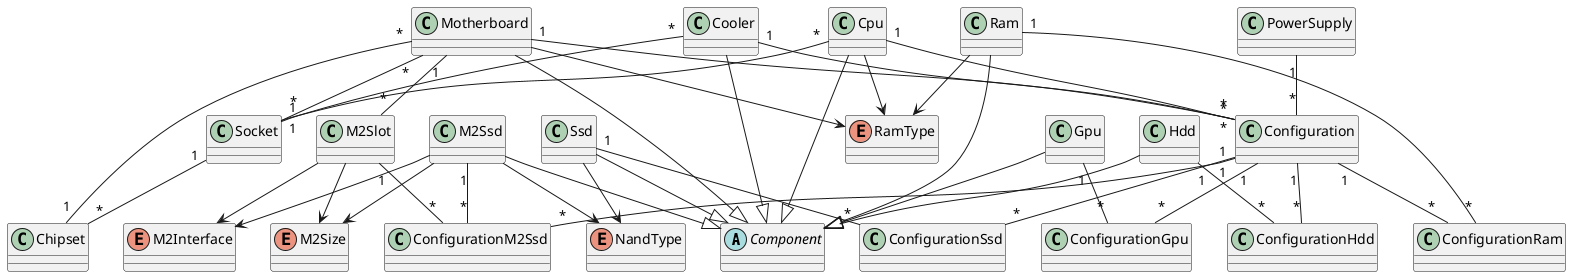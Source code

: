 @startuml Class diagram

abstract class Component

enum NandType

enum RamType

enum M2Size

enum M2Interface

Motherboard --> RamType
Motherboard --|> Component
Motherboard "*" -- "1" Socket
Motherboard "*" -- "1" Chipset
Motherboard "1" -- "*" M2Slot
Motherboard "1" -- "*" Configuration
class Motherboard

M2Slot --> M2Interface
M2Slot --> M2Size
M2Slot "1" -- "*" ConfigurationM2Ssd
class M2Slot

Socket "1" -- "*" Chipset
class Socket

class Chipset

Cpu --|> Component
Cpu --> RamType
Cpu "*" -- "1" Socket
Cpu "1" -- "*" Configuration
class Cpu

Cooler --|> Component
Cooler "*" -- "*" Socket
Cooler "1" -- "*" Configuration
class Cooler

Ram --|> Component
Ram --> RamType
Ram "1" -- "*" ConfigurationRam
class Ram

Gpu --|> Component
Gpu "1" -- "*" ConfigurationGpu
class Gpu

Ssd --|> Component
Ssd "1" -- "*" ConfigurationSsd
Ssd --> NandType
class Ssd

Hdd --|> Component
Hdd "1" -- "*" ConfigurationHdd
class Hdd

M2Ssd --|> Component
M2Ssd "1" -- "*" ConfigurationM2Ssd
M2Ssd --> NandType
M2Ssd --> M2Interface
M2Ssd --> M2Size
class M2Ssd

PowerSupply "1" -- "*" Configuration
class PowerSupply

Configuration "1" -- "*" ConfigurationRam
Configuration "1" -- "*" ConfigurationGpu
Configuration "1" -- "*" ConfigurationSsd
Configuration "1" -- "*" ConfigurationHdd
Configuration "1" -- "*" ConfigurationM2Ssd
class Configuration

class ConfigurationRam

class ConfigurationGpu

class ConfigurationSsd

class ConfigurationHdd

class ConfigurationM2Ssd

@enduml